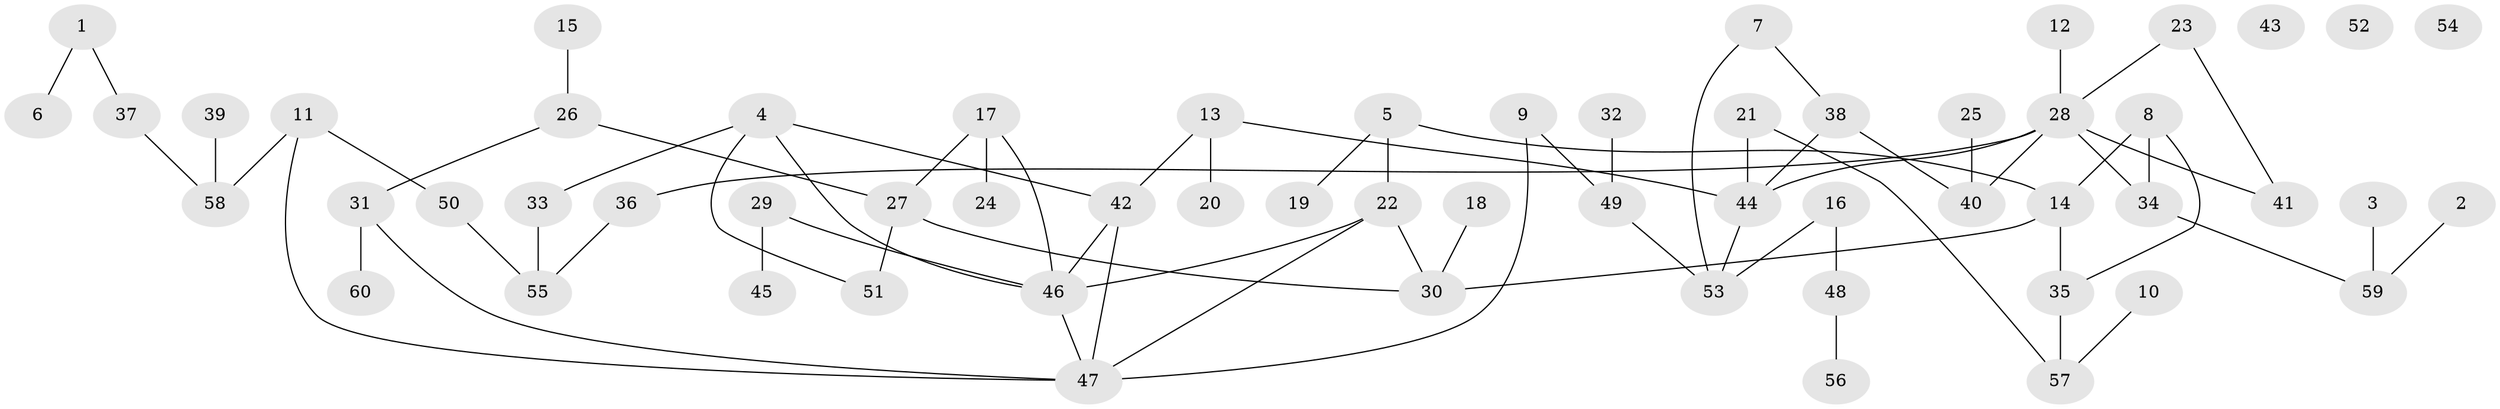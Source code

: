 // coarse degree distribution, {1: 0.2619047619047619, 4: 0.09523809523809523, 2: 0.30952380952380953, 3: 0.11904761904761904, 5: 0.07142857142857142, 6: 0.047619047619047616, 7: 0.023809523809523808, 0: 0.07142857142857142}
// Generated by graph-tools (version 1.1) at 2025/23/03/03/25 07:23:27]
// undirected, 60 vertices, 72 edges
graph export_dot {
graph [start="1"]
  node [color=gray90,style=filled];
  1;
  2;
  3;
  4;
  5;
  6;
  7;
  8;
  9;
  10;
  11;
  12;
  13;
  14;
  15;
  16;
  17;
  18;
  19;
  20;
  21;
  22;
  23;
  24;
  25;
  26;
  27;
  28;
  29;
  30;
  31;
  32;
  33;
  34;
  35;
  36;
  37;
  38;
  39;
  40;
  41;
  42;
  43;
  44;
  45;
  46;
  47;
  48;
  49;
  50;
  51;
  52;
  53;
  54;
  55;
  56;
  57;
  58;
  59;
  60;
  1 -- 6;
  1 -- 37;
  2 -- 59;
  3 -- 59;
  4 -- 33;
  4 -- 42;
  4 -- 46;
  4 -- 51;
  5 -- 14;
  5 -- 19;
  5 -- 22;
  7 -- 38;
  7 -- 53;
  8 -- 14;
  8 -- 34;
  8 -- 35;
  9 -- 47;
  9 -- 49;
  10 -- 57;
  11 -- 47;
  11 -- 50;
  11 -- 58;
  12 -- 28;
  13 -- 20;
  13 -- 42;
  13 -- 44;
  14 -- 30;
  14 -- 35;
  15 -- 26;
  16 -- 48;
  16 -- 53;
  17 -- 24;
  17 -- 27;
  17 -- 46;
  18 -- 30;
  21 -- 44;
  21 -- 57;
  22 -- 30;
  22 -- 46;
  22 -- 47;
  23 -- 28;
  23 -- 41;
  25 -- 40;
  26 -- 27;
  26 -- 31;
  27 -- 30;
  27 -- 51;
  28 -- 34;
  28 -- 36;
  28 -- 40;
  28 -- 41;
  28 -- 44;
  29 -- 45;
  29 -- 46;
  31 -- 47;
  31 -- 60;
  32 -- 49;
  33 -- 55;
  34 -- 59;
  35 -- 57;
  36 -- 55;
  37 -- 58;
  38 -- 40;
  38 -- 44;
  39 -- 58;
  42 -- 46;
  42 -- 47;
  44 -- 53;
  46 -- 47;
  48 -- 56;
  49 -- 53;
  50 -- 55;
}
